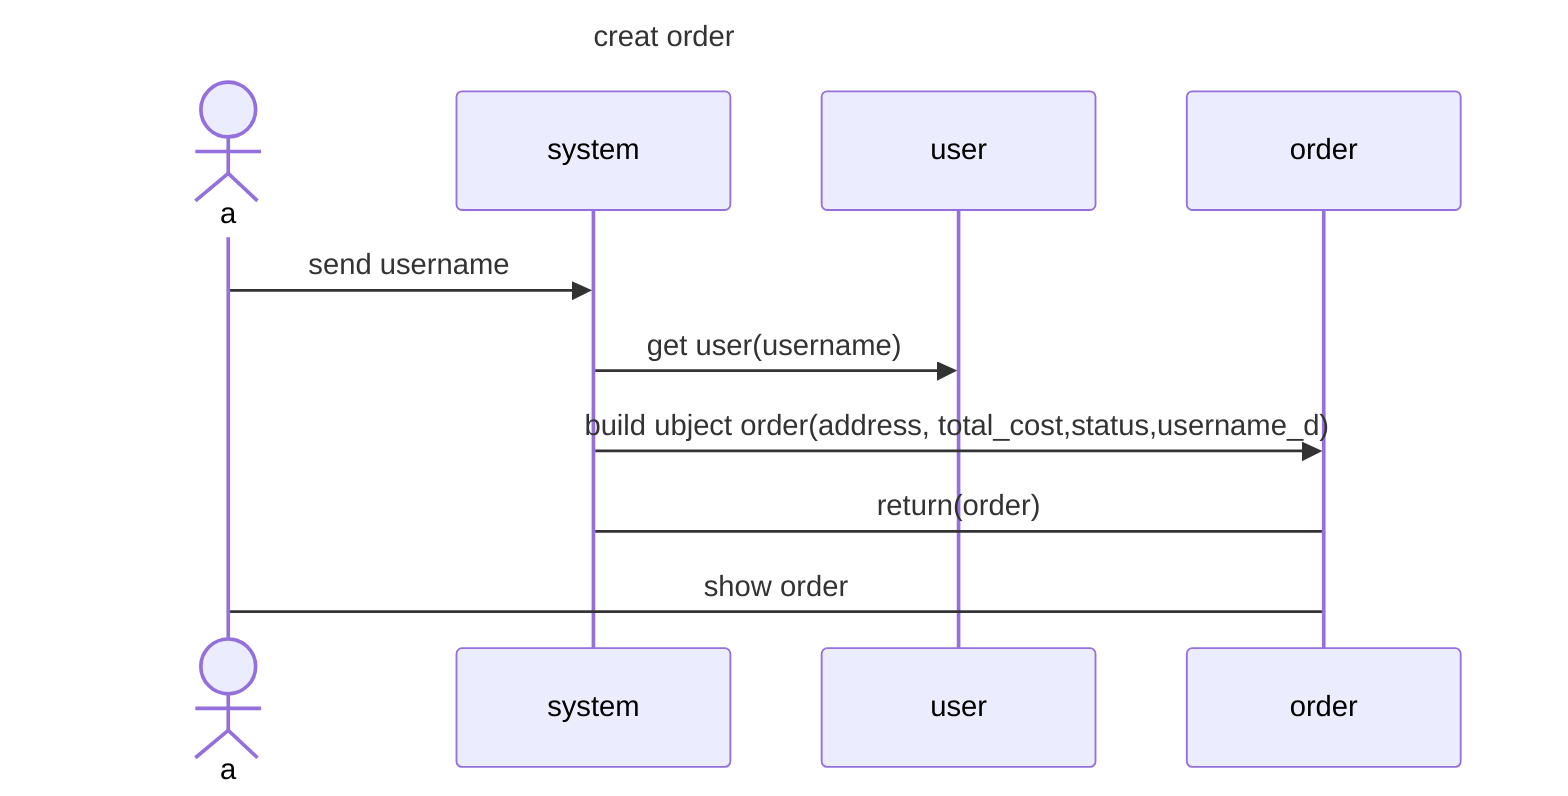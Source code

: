 sequenceDiagram
    title creat order
    actor a
    participant system 
    participant user
    participant user
    a ->> system :send username 
    system ->> user :get user(username)
    system ->> order: build ubject order(address, total_cost,status,username_d)
    order -> system: return(order)
    order -> a: show order